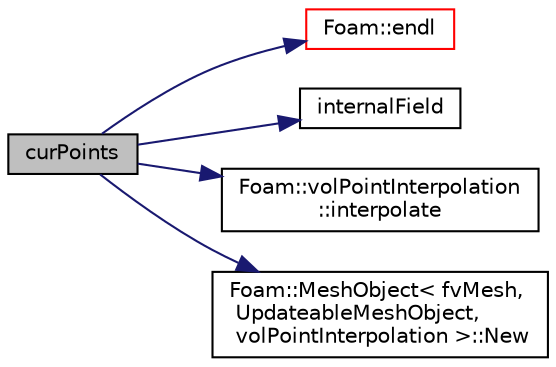 digraph "curPoints"
{
  bgcolor="transparent";
  edge [fontname="Helvetica",fontsize="10",labelfontname="Helvetica",labelfontsize="10"];
  node [fontname="Helvetica",fontsize="10",shape=record];
  rankdir="LR";
  Node1 [label="curPoints",height=0.2,width=0.4,color="black", fillcolor="grey75", style="filled", fontcolor="black"];
  Node1 -> Node2 [color="midnightblue",fontsize="10",style="solid",fontname="Helvetica"];
  Node2 [label="Foam::endl",height=0.2,width=0.4,color="red",URL="$a10725.html#a2db8fe02a0d3909e9351bb4275b23ce4",tooltip="Add newline and flush stream. "];
  Node1 -> Node3 [color="midnightblue",fontsize="10",style="solid",fontname="Helvetica"];
  Node3 [label="internalField",height=0.2,width=0.4,color="black",URL="$a05090.html#a8ebe4b4fc9818c2626b9c98a7ef1a16a"];
  Node1 -> Node4 [color="midnightblue",fontsize="10",style="solid",fontname="Helvetica"];
  Node4 [label="Foam::volPointInterpolation\l::interpolate",height=0.2,width=0.4,color="black",URL="$a02806.html#af9995ad230399e8784e5a1370c25ec7a",tooltip="Interpolate volField using inverse distance weighting. "];
  Node1 -> Node5 [color="midnightblue",fontsize="10",style="solid",fontname="Helvetica"];
  Node5 [label="Foam::MeshObject\< fvMesh,\l UpdateableMeshObject,\l volPointInterpolation \>::New",height=0.2,width=0.4,color="black",URL="$a01467.html#ab61cc2091ec1fd7e08e8948e84235a05"];
}
